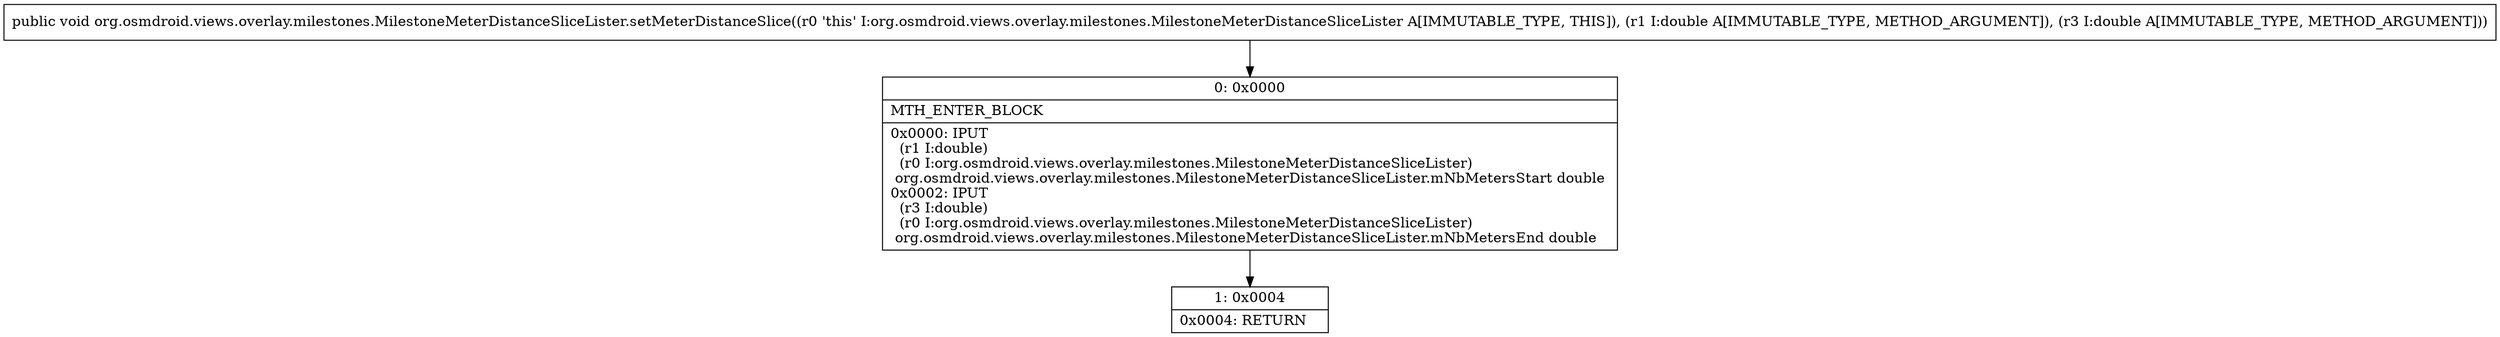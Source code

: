 digraph "CFG fororg.osmdroid.views.overlay.milestones.MilestoneMeterDistanceSliceLister.setMeterDistanceSlice(DD)V" {
Node_0 [shape=record,label="{0\:\ 0x0000|MTH_ENTER_BLOCK\l|0x0000: IPUT  \l  (r1 I:double)\l  (r0 I:org.osmdroid.views.overlay.milestones.MilestoneMeterDistanceSliceLister)\l org.osmdroid.views.overlay.milestones.MilestoneMeterDistanceSliceLister.mNbMetersStart double \l0x0002: IPUT  \l  (r3 I:double)\l  (r0 I:org.osmdroid.views.overlay.milestones.MilestoneMeterDistanceSliceLister)\l org.osmdroid.views.overlay.milestones.MilestoneMeterDistanceSliceLister.mNbMetersEnd double \l}"];
Node_1 [shape=record,label="{1\:\ 0x0004|0x0004: RETURN   \l}"];
MethodNode[shape=record,label="{public void org.osmdroid.views.overlay.milestones.MilestoneMeterDistanceSliceLister.setMeterDistanceSlice((r0 'this' I:org.osmdroid.views.overlay.milestones.MilestoneMeterDistanceSliceLister A[IMMUTABLE_TYPE, THIS]), (r1 I:double A[IMMUTABLE_TYPE, METHOD_ARGUMENT]), (r3 I:double A[IMMUTABLE_TYPE, METHOD_ARGUMENT])) }"];
MethodNode -> Node_0;
Node_0 -> Node_1;
}

